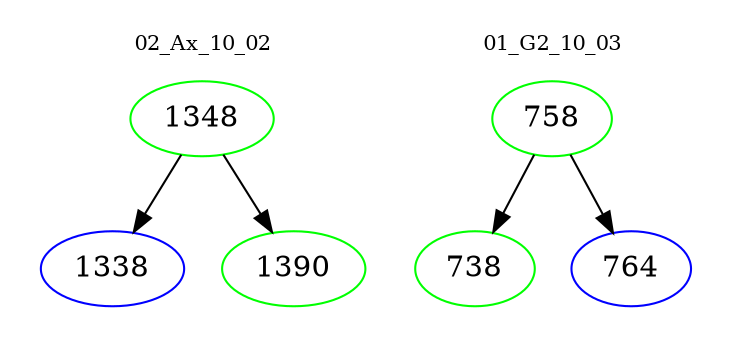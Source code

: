 digraph{
subgraph cluster_0 {
color = white
label = "02_Ax_10_02";
fontsize=10;
T0_1348 [label="1348", color="green"]
T0_1348 -> T0_1338 [color="black"]
T0_1338 [label="1338", color="blue"]
T0_1348 -> T0_1390 [color="black"]
T0_1390 [label="1390", color="green"]
}
subgraph cluster_1 {
color = white
label = "01_G2_10_03";
fontsize=10;
T1_758 [label="758", color="green"]
T1_758 -> T1_738 [color="black"]
T1_738 [label="738", color="green"]
T1_758 -> T1_764 [color="black"]
T1_764 [label="764", color="blue"]
}
}

